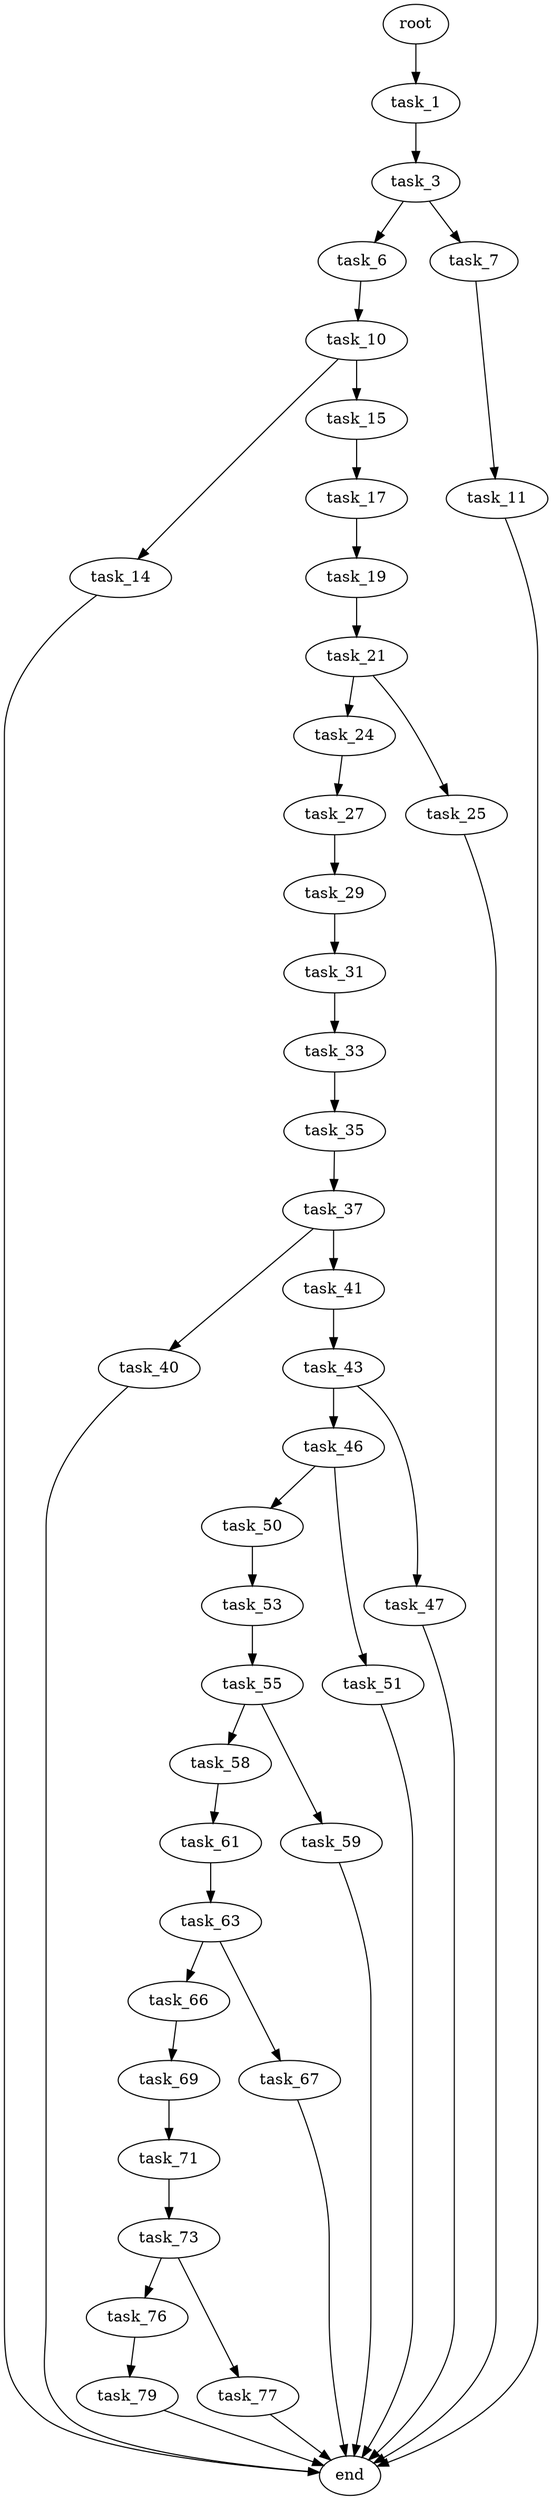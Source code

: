digraph G {
  root [size="0.000000"];
  task_1 [size="107270437200.000000"];
  task_3 [size="134217728000.000000"];
  task_6 [size="659605907192.000000"];
  task_7 [size="8589934592.000000"];
  task_10 [size="2094490288.000000"];
  task_11 [size="495289677606.000000"];
  task_14 [size="8545719625.000000"];
  task_15 [size="764706003664.000000"];
  end [size="0.000000"];
  task_17 [size="89675489499.000000"];
  task_19 [size="113894356068.000000"];
  task_21 [size="134217728000.000000"];
  task_24 [size="1653694003.000000"];
  task_25 [size="29726400372.000000"];
  task_27 [size="68719476736.000000"];
  task_29 [size="134217728000.000000"];
  task_31 [size="24473481391.000000"];
  task_33 [size="368293445632.000000"];
  task_35 [size="13286457818.000000"];
  task_37 [size="509747539251.000000"];
  task_40 [size="1201714439477.000000"];
  task_41 [size="270404344528.000000"];
  task_43 [size="33133933816.000000"];
  task_46 [size="3961326890.000000"];
  task_47 [size="95636948012.000000"];
  task_50 [size="978355859222.000000"];
  task_51 [size="2109750648.000000"];
  task_53 [size="8589934592.000000"];
  task_55 [size="1354399010867.000000"];
  task_58 [size="28991029248.000000"];
  task_59 [size="8589934592.000000"];
  task_61 [size="77653091187.000000"];
  task_63 [size="26587059188.000000"];
  task_66 [size="397288361028.000000"];
  task_67 [size="2616781191.000000"];
  task_69 [size="267349593914.000000"];
  task_71 [size="380617718954.000000"];
  task_73 [size="1073741824000.000000"];
  task_76 [size="10186275910.000000"];
  task_77 [size="134217728000.000000"];
  task_79 [size="1073741824000.000000"];

  root -> task_1 [size="1.000000"];
  task_1 -> task_3 [size="134217728.000000"];
  task_3 -> task_6 [size="209715200.000000"];
  task_3 -> task_7 [size="209715200.000000"];
  task_6 -> task_10 [size="411041792.000000"];
  task_7 -> task_11 [size="33554432.000000"];
  task_10 -> task_14 [size="33554432.000000"];
  task_10 -> task_15 [size="33554432.000000"];
  task_11 -> end [size="1.000000"];
  task_14 -> end [size="1.000000"];
  task_15 -> task_17 [size="838860800.000000"];
  task_17 -> task_19 [size="75497472.000000"];
  task_19 -> task_21 [size="134217728.000000"];
  task_21 -> task_24 [size="209715200.000000"];
  task_21 -> task_25 [size="209715200.000000"];
  task_24 -> task_27 [size="75497472.000000"];
  task_25 -> end [size="1.000000"];
  task_27 -> task_29 [size="134217728.000000"];
  task_29 -> task_31 [size="209715200.000000"];
  task_31 -> task_33 [size="679477248.000000"];
  task_33 -> task_35 [size="411041792.000000"];
  task_35 -> task_37 [size="536870912.000000"];
  task_37 -> task_40 [size="411041792.000000"];
  task_37 -> task_41 [size="411041792.000000"];
  task_40 -> end [size="1.000000"];
  task_41 -> task_43 [size="411041792.000000"];
  task_43 -> task_46 [size="838860800.000000"];
  task_43 -> task_47 [size="838860800.000000"];
  task_46 -> task_50 [size="75497472.000000"];
  task_46 -> task_51 [size="75497472.000000"];
  task_47 -> end [size="1.000000"];
  task_50 -> task_53 [size="679477248.000000"];
  task_51 -> end [size="1.000000"];
  task_53 -> task_55 [size="33554432.000000"];
  task_55 -> task_58 [size="838860800.000000"];
  task_55 -> task_59 [size="838860800.000000"];
  task_58 -> task_61 [size="75497472.000000"];
  task_59 -> end [size="1.000000"];
  task_61 -> task_63 [size="75497472.000000"];
  task_63 -> task_66 [size="536870912.000000"];
  task_63 -> task_67 [size="536870912.000000"];
  task_66 -> task_69 [size="536870912.000000"];
  task_67 -> end [size="1.000000"];
  task_69 -> task_71 [size="411041792.000000"];
  task_71 -> task_73 [size="411041792.000000"];
  task_73 -> task_76 [size="838860800.000000"];
  task_73 -> task_77 [size="838860800.000000"];
  task_76 -> task_79 [size="209715200.000000"];
  task_77 -> end [size="1.000000"];
  task_79 -> end [size="1.000000"];
}
